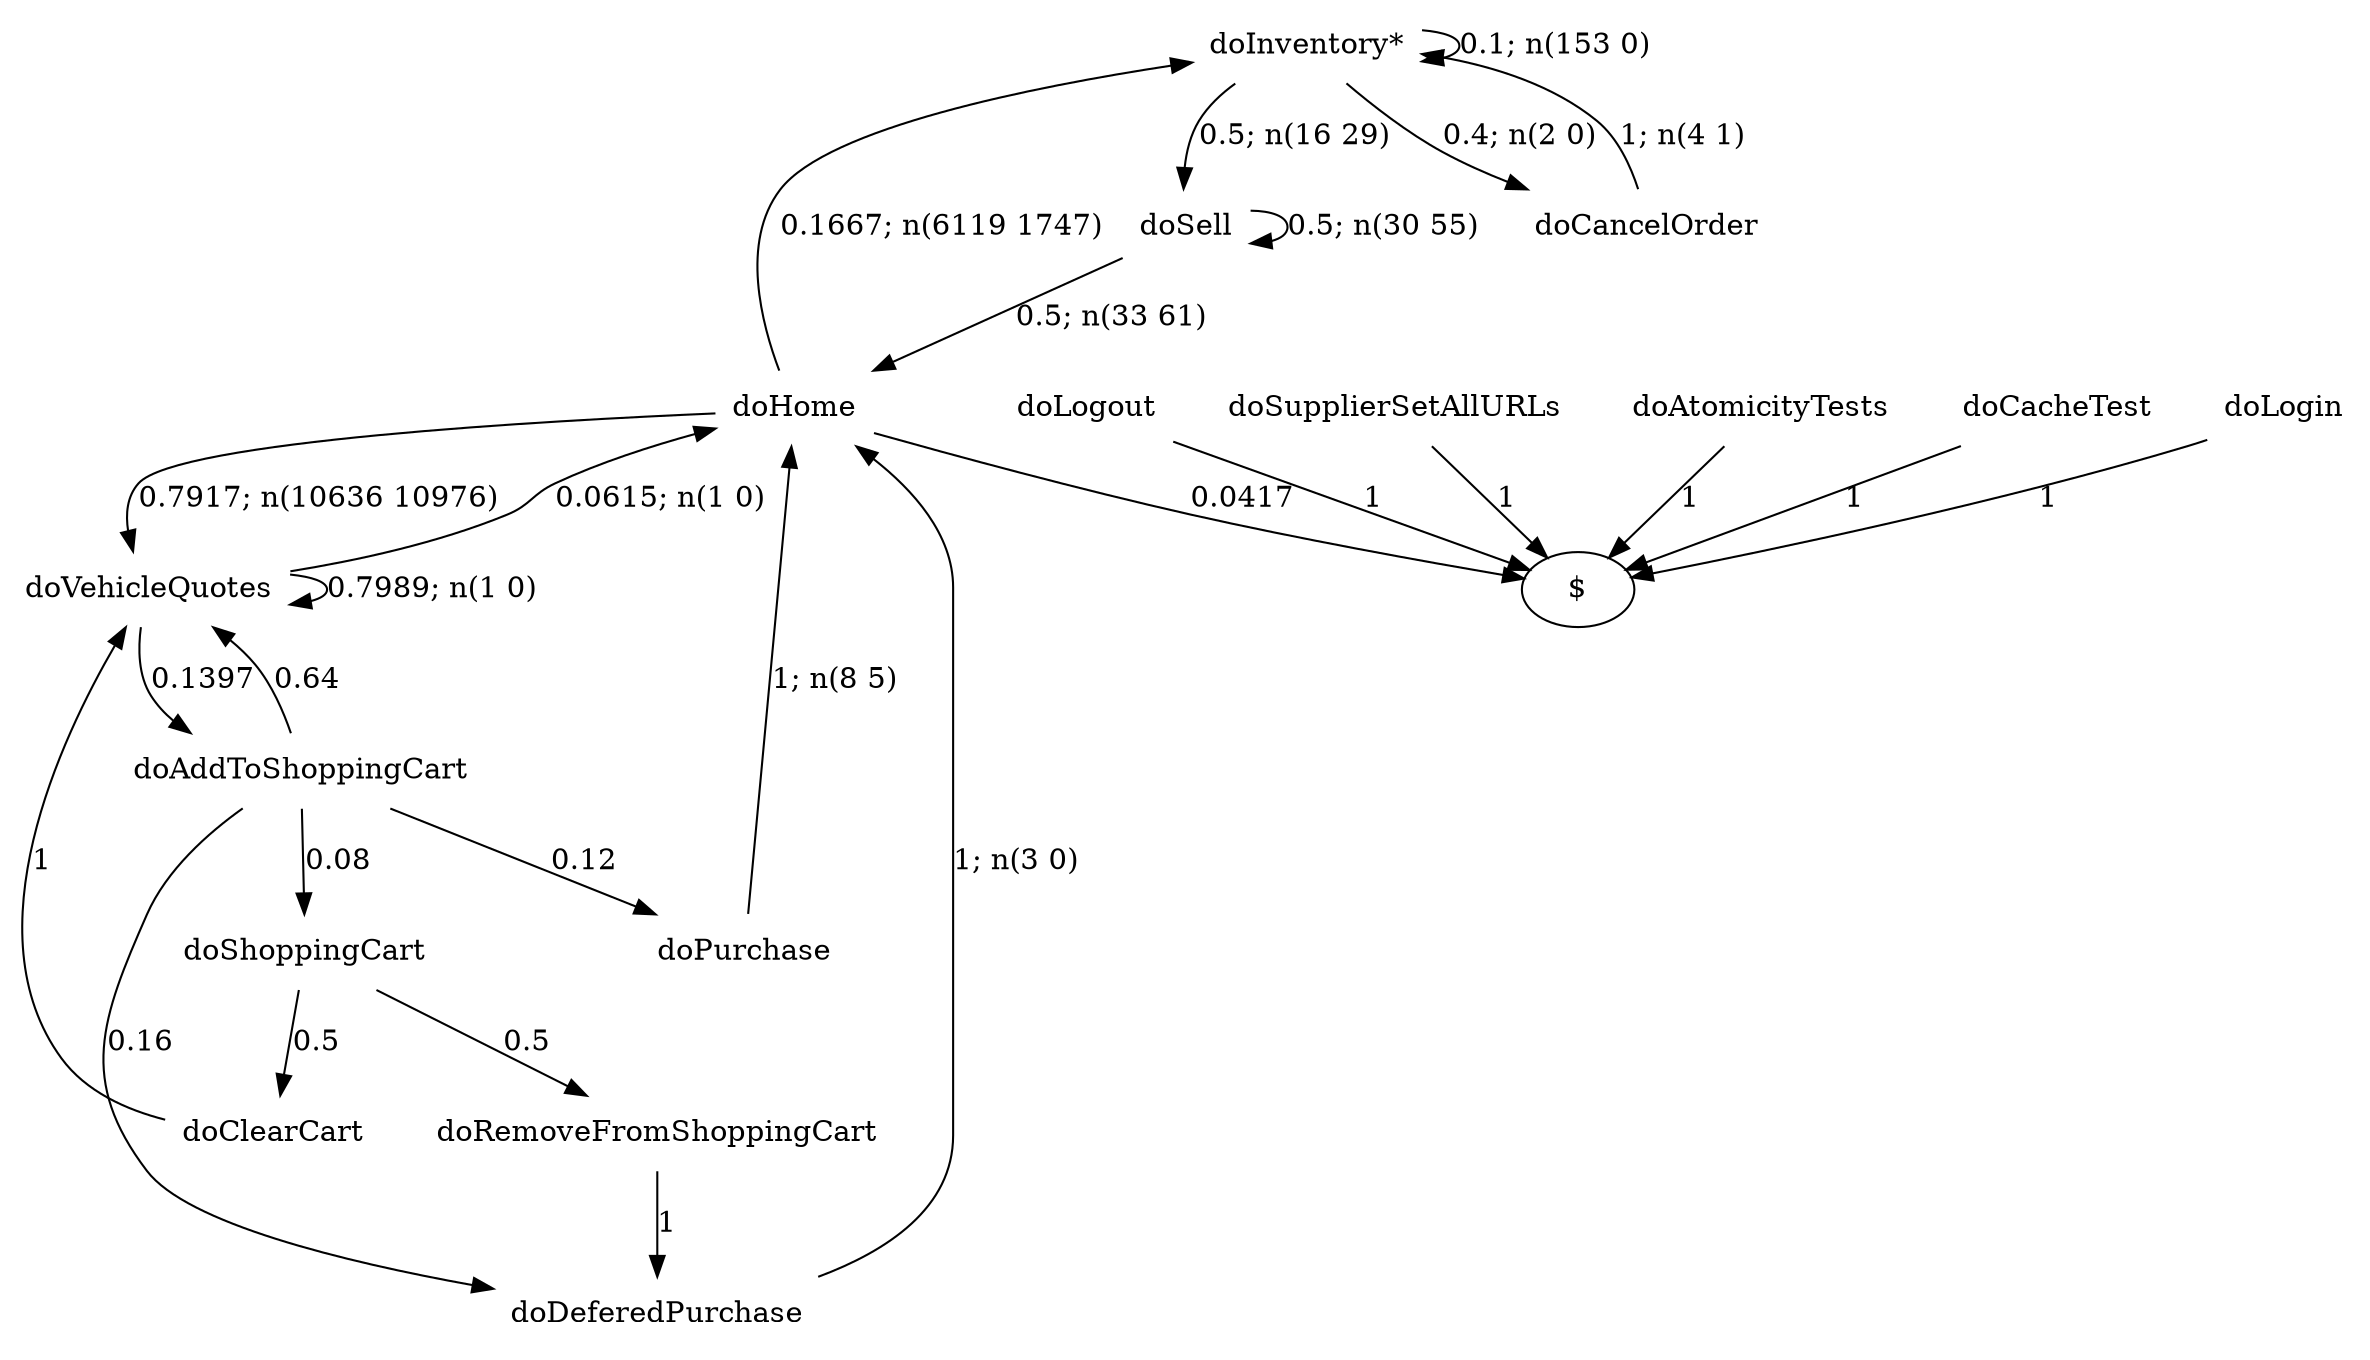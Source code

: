 digraph G {"doInventory*" [label="doInventory*",shape=none];"doSupplierSetAllURLs" [label="doSupplierSetAllURLs",shape=none];"doAtomicityTests" [label="doAtomicityTests",shape=none];"doCacheTest" [label="doCacheTest",shape=none];"doLogin" [label="doLogin",shape=none];"doVehicleQuotes" [label="doVehicleQuotes",shape=none];"doAddToShoppingCart" [label="doAddToShoppingCart",shape=none];"doDeferedPurchase" [label="doDeferedPurchase",shape=none];"doHome" [label="doHome",shape=none];"doShoppingCart" [label="doShoppingCart",shape=none];"doClearCart" [label="doClearCart",shape=none];"doPurchase" [label="doPurchase",shape=none];"doSell" [label="doSell",shape=none];"doLogout" [label="doLogout",shape=none];"doCancelOrder" [label="doCancelOrder",shape=none];"doRemoveFromShoppingCart" [label="doRemoveFromShoppingCart",shape=none];"doInventory*"->"doInventory*" [style=solid,label="0.1; n(153 0)"];"doInventory*"->"doSell" [style=solid,label="0.5; n(16 29)"];"doInventory*"->"doCancelOrder" [style=solid,label="0.4; n(2 0)"];"doSupplierSetAllURLs"->"$" [style=solid,label="1"];"doAtomicityTests"->"$" [style=solid,label="1"];"doCacheTest"->"$" [style=solid,label="1"];"doLogin"->"$" [style=solid,label="1"];"doVehicleQuotes"->"doVehicleQuotes" [style=solid,label="0.7989; n(1 0)"];"doVehicleQuotes"->"doAddToShoppingCart" [style=solid,label="0.1397"];"doVehicleQuotes"->"doHome" [style=solid,label="0.0615; n(1 0)"];"doAddToShoppingCart"->"doVehicleQuotes" [style=solid,label="0.64"];"doAddToShoppingCart"->"doDeferedPurchase" [style=solid,label="0.16"];"doAddToShoppingCart"->"doShoppingCart" [style=solid,label="0.08"];"doAddToShoppingCart"->"doPurchase" [style=solid,label="0.12"];"doDeferedPurchase"->"doHome" [style=solid,label="1; n(3 0)"];"doHome"->"doInventory*" [style=solid,label="0.1667; n(6119 1747)"];"doHome"->"doVehicleQuotes" [style=solid,label="0.7917; n(10636 10976)"];"doHome"->"$" [style=solid,label="0.0417"];"doShoppingCart"->"doClearCart" [style=solid,label="0.5"];"doShoppingCart"->"doRemoveFromShoppingCart" [style=solid,label="0.5"];"doClearCart"->"doVehicleQuotes" [style=solid,label="1"];"doPurchase"->"doHome" [style=solid,label="1; n(8 5)"];"doSell"->"doHome" [style=solid,label="0.5; n(33 61)"];"doSell"->"doSell" [style=solid,label="0.5; n(30 55)"];"doLogout"->"$" [style=solid,label="1"];"doCancelOrder"->"doInventory*" [style=solid,label="1; n(4 1)"];"doRemoveFromShoppingCart"->"doDeferedPurchase" [style=solid,label="1"];}